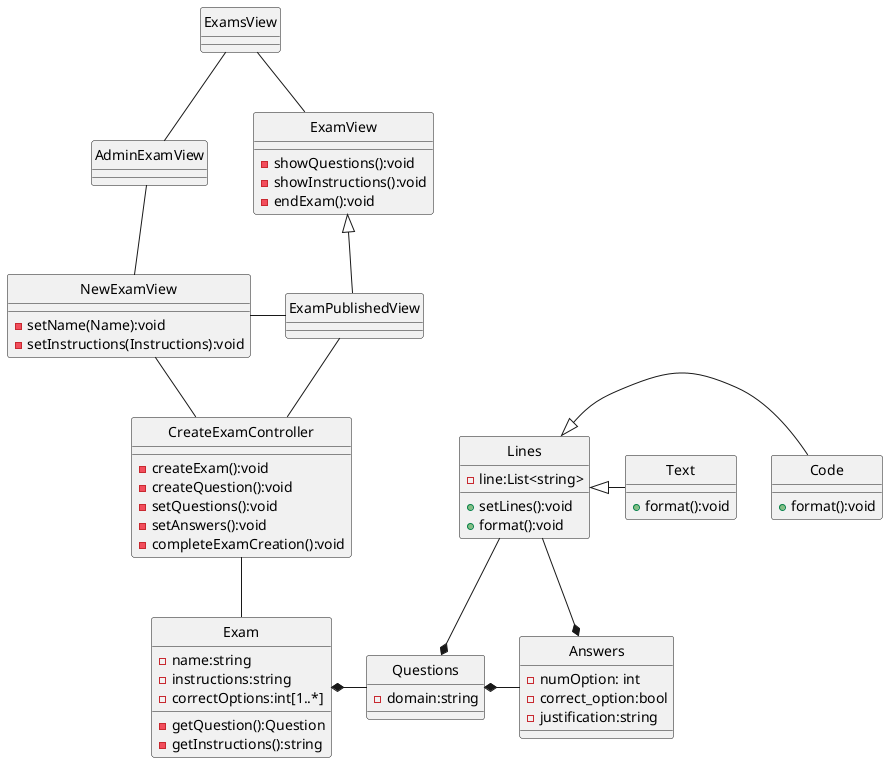 @startuml Design-ClassDiagram
skinparam style strictuml

class ExamsView {

}

class ExamView {
__
-showQuestions():void
-showInstructions():void
-endExam():void
}

class NewExamView {
-setName(Name):void
-setInstructions(Instructions):void
}

class ExamPublishedView
class AdminExamView

class CreateExamController{
__
-createExam():void
-createQuestion():void
-setQuestions():void
-setAnswers():void
-completeExamCreation():void
}

class Questions{
-domain:string
}
class Answers {
-numOption: int
-correct_option:bool
-justification:string
}
class Exam {
-name:string
-instructions:string
-correctOptions:int[1..*]
__
-getQuestion():Question
-getInstructions():string
}


class Lines {
    -line:List<string>
    +setLines():void
    +format():void
}

class Text {
    +format():void
}

class Code {
    +format():void
}

ExamsView -- AdminExamView
CreateExamController -u- NewExamView
CreateExamController -u- ExamPublishedView
CreateExamController -- Exam
ExamPublishedView -u-|> ExamView

ExamsView -- ExamView
NewExamView -r- ExamPublishedView
AdminExamView -r- NewExamView
Questions *-r- Answers
Exam *-r- Questions
Lines <|-r- Code
Lines <|-r- Text
Lines --* Answers
Lines --* Questions

@enduml